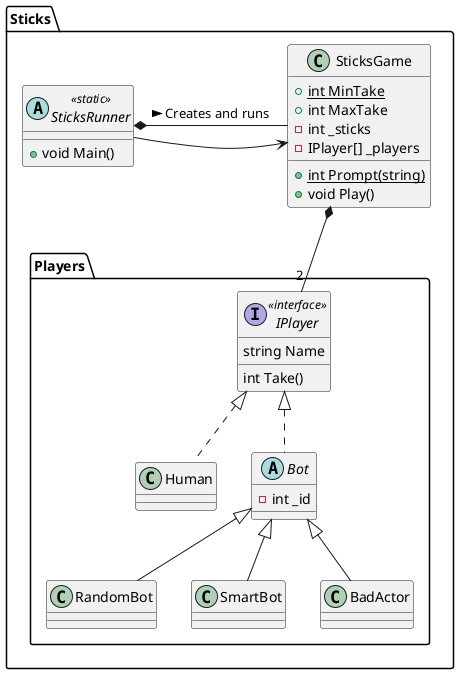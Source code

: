 @startuml
'https://plantuml.com/class-diagram

package "Sticks" {

    abstract class SticksRunner <<static>> {
        + void Main()
    }
'    note left: Is responsible for getting MaxTake\nand the initial stick count from the player.

    class SticksGame {
        {static} + int MinTake
        + int MaxTake
        - int _sticks
        - IPlayer[] _players
        + {static} int Prompt(string)
        + void Play()
    }

    package "Sticks.Players" {
        interface IPlayer <<interface>> {
            string Name
            int Take()
        }

        class Human
        abstract class Bot {
            -int _id
        }

        class RandomBot
        class SmartBot
        class BadActor
    }

    SticksRunner *- SticksGame : Creates and runs >
    SticksRunner -> SticksGame : ""
    SticksGame *-- "2" IPlayer
    IPlayer <|.- Human
    IPlayer <|.- Bot
    Bot <|-- RandomBot
    Bot <|-- SmartBot
    Bot <|-- BadActor

}
@enduml
